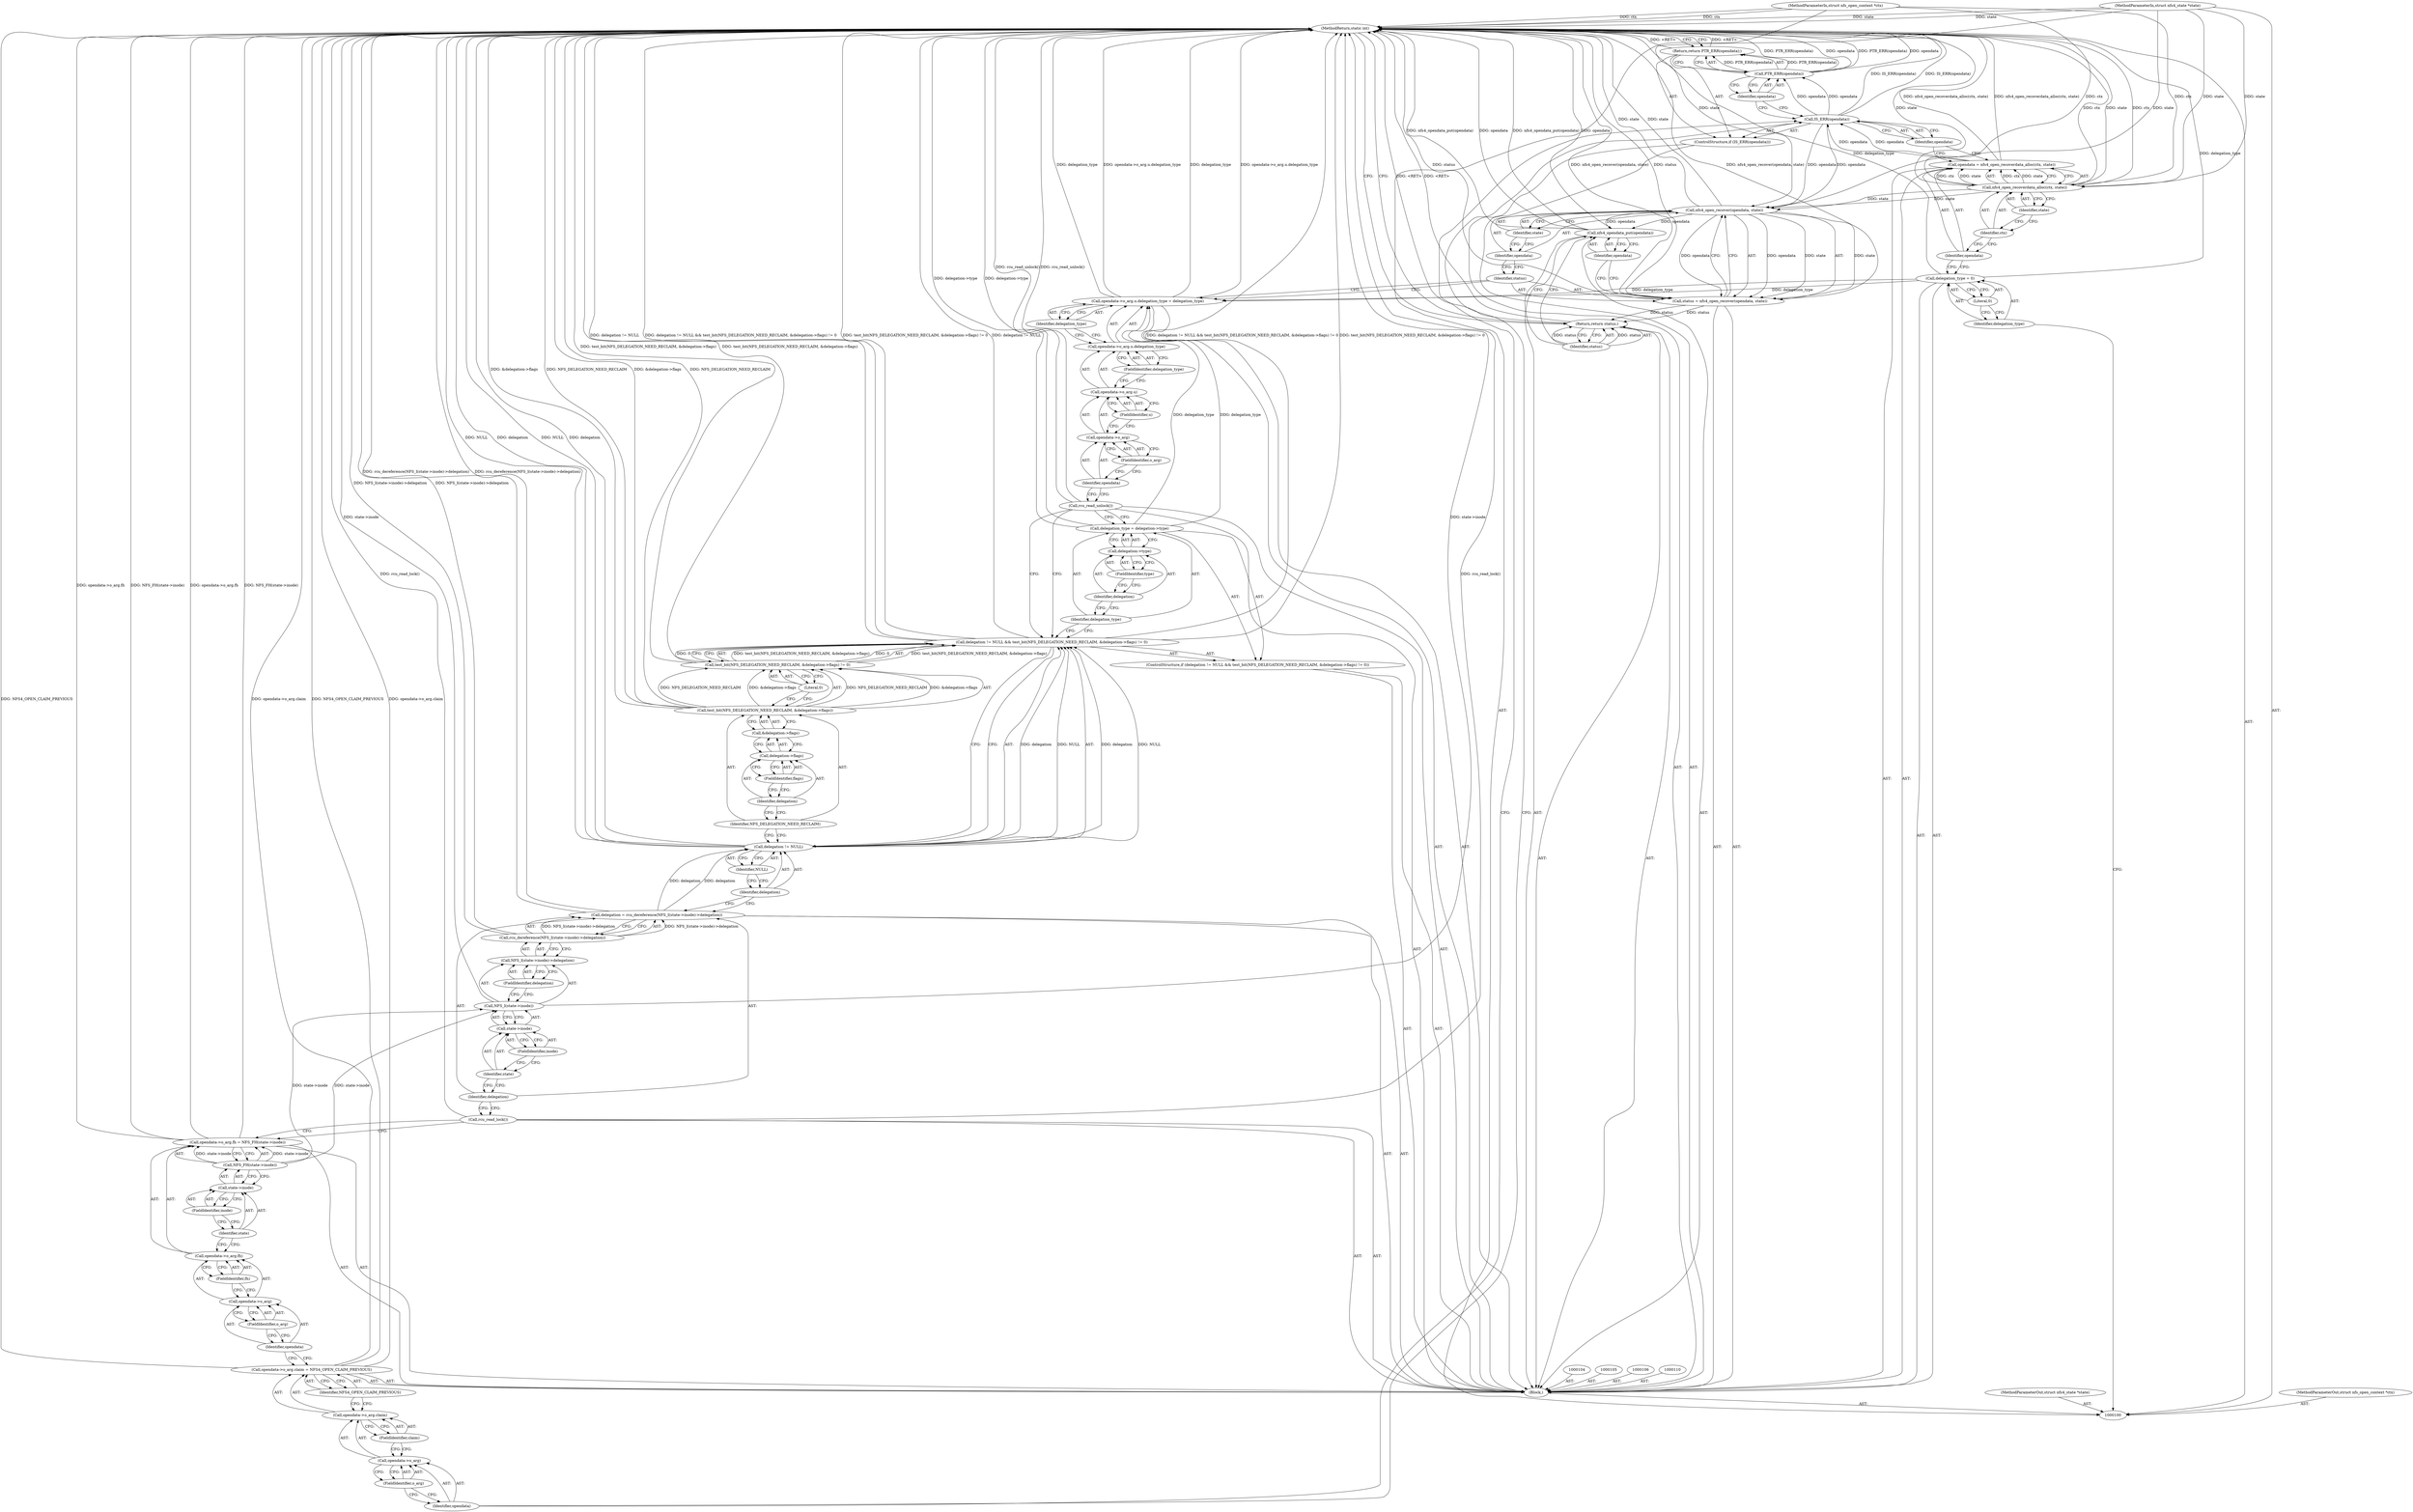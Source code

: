 digraph "0_linux_dc0b027dfadfcb8a5504f7d8052754bf8d501ab9_2" {
"1000186" [label="(MethodReturn,static int)"];
"1000101" [label="(MethodParameterIn,struct nfs_open_context *ctx)"];
"1000271" [label="(MethodParameterOut,struct nfs_open_context *ctx)"];
"1000102" [label="(MethodParameterIn,struct nfs4_state *state)"];
"1000272" [label="(MethodParameterOut,struct nfs4_state *state)"];
"1000121" [label="(Identifier,opendata)"];
"1000119" [label="(Return,return PTR_ERR(opendata);)"];
"1000120" [label="(Call,PTR_ERR(opendata))"];
"1000122" [label="(Call,opendata->o_arg.claim = NFS4_OPEN_CLAIM_PREVIOUS)"];
"1000123" [label="(Call,opendata->o_arg.claim)"];
"1000124" [label="(Call,opendata->o_arg)"];
"1000125" [label="(Identifier,opendata)"];
"1000126" [label="(FieldIdentifier,o_arg)"];
"1000127" [label="(FieldIdentifier,claim)"];
"1000128" [label="(Identifier,NFS4_OPEN_CLAIM_PREVIOUS)"];
"1000129" [label="(Call,opendata->o_arg.fh = NFS_FH(state->inode))"];
"1000130" [label="(Call,opendata->o_arg.fh)"];
"1000131" [label="(Call,opendata->o_arg)"];
"1000132" [label="(Identifier,opendata)"];
"1000133" [label="(FieldIdentifier,o_arg)"];
"1000134" [label="(FieldIdentifier,fh)"];
"1000135" [label="(Call,NFS_FH(state->inode))"];
"1000136" [label="(Call,state->inode)"];
"1000137" [label="(Identifier,state)"];
"1000138" [label="(FieldIdentifier,inode)"];
"1000139" [label="(Call,rcu_read_lock())"];
"1000140" [label="(Call,delegation = rcu_dereference(NFS_I(state->inode)->delegation))"];
"1000141" [label="(Identifier,delegation)"];
"1000142" [label="(Call,rcu_dereference(NFS_I(state->inode)->delegation))"];
"1000143" [label="(Call,NFS_I(state->inode)->delegation)"];
"1000144" [label="(Call,NFS_I(state->inode))"];
"1000145" [label="(Call,state->inode)"];
"1000146" [label="(Identifier,state)"];
"1000147" [label="(FieldIdentifier,inode)"];
"1000148" [label="(FieldIdentifier,delegation)"];
"1000149" [label="(ControlStructure,if (delegation != NULL && test_bit(NFS_DELEGATION_NEED_RECLAIM, &delegation->flags) != 0))"];
"1000153" [label="(Identifier,NULL)"];
"1000154" [label="(Call,test_bit(NFS_DELEGATION_NEED_RECLAIM, &delegation->flags) != 0)"];
"1000155" [label="(Call,test_bit(NFS_DELEGATION_NEED_RECLAIM, &delegation->flags))"];
"1000156" [label="(Identifier,NFS_DELEGATION_NEED_RECLAIM)"];
"1000150" [label="(Call,delegation != NULL && test_bit(NFS_DELEGATION_NEED_RECLAIM, &delegation->flags) != 0)"];
"1000151" [label="(Call,delegation != NULL)"];
"1000152" [label="(Identifier,delegation)"];
"1000157" [label="(Call,&delegation->flags)"];
"1000158" [label="(Call,delegation->flags)"];
"1000159" [label="(Identifier,delegation)"];
"1000160" [label="(FieldIdentifier,flags)"];
"1000161" [label="(Literal,0)"];
"1000162" [label="(Call,delegation_type = delegation->type)"];
"1000163" [label="(Identifier,delegation_type)"];
"1000164" [label="(Call,delegation->type)"];
"1000165" [label="(Identifier,delegation)"];
"1000166" [label="(FieldIdentifier,type)"];
"1000167" [label="(Call,rcu_read_unlock())"];
"1000168" [label="(Call,opendata->o_arg.u.delegation_type = delegation_type)"];
"1000169" [label="(Call,opendata->o_arg.u.delegation_type)"];
"1000170" [label="(Call,opendata->o_arg.u)"];
"1000171" [label="(Call,opendata->o_arg)"];
"1000172" [label="(Identifier,opendata)"];
"1000173" [label="(FieldIdentifier,o_arg)"];
"1000174" [label="(FieldIdentifier,u)"];
"1000175" [label="(FieldIdentifier,delegation_type)"];
"1000176" [label="(Identifier,delegation_type)"];
"1000177" [label="(Call,status = nfs4_open_recover(opendata, state))"];
"1000178" [label="(Identifier,status)"];
"1000179" [label="(Call,nfs4_open_recover(opendata, state))"];
"1000180" [label="(Identifier,opendata)"];
"1000181" [label="(Identifier,state)"];
"1000103" [label="(Block,)"];
"1000182" [label="(Call,nfs4_opendata_put(opendata))"];
"1000183" [label="(Identifier,opendata)"];
"1000184" [label="(Return,return status;)"];
"1000185" [label="(Identifier,status)"];
"1000109" [label="(Literal,0)"];
"1000107" [label="(Call,delegation_type = 0)"];
"1000108" [label="(Identifier,delegation_type)"];
"1000113" [label="(Call,nfs4_open_recoverdata_alloc(ctx, state))"];
"1000111" [label="(Call,opendata = nfs4_open_recoverdata_alloc(ctx, state))"];
"1000112" [label="(Identifier,opendata)"];
"1000114" [label="(Identifier,ctx)"];
"1000115" [label="(Identifier,state)"];
"1000116" [label="(ControlStructure,if (IS_ERR(opendata)))"];
"1000118" [label="(Identifier,opendata)"];
"1000117" [label="(Call,IS_ERR(opendata))"];
"1000186" -> "1000100"  [label="AST: "];
"1000186" -> "1000119"  [label="CFG: "];
"1000186" -> "1000184"  [label="CFG: "];
"1000184" -> "1000186"  [label="DDG: <RET>"];
"1000119" -> "1000186"  [label="DDG: <RET>"];
"1000140" -> "1000186"  [label="DDG: rcu_dereference(NFS_I(state->inode)->delegation)"];
"1000107" -> "1000186"  [label="DDG: delegation_type"];
"1000168" -> "1000186"  [label="DDG: opendata->o_arg.u.delegation_type"];
"1000168" -> "1000186"  [label="DDG: delegation_type"];
"1000155" -> "1000186"  [label="DDG: &delegation->flags"];
"1000155" -> "1000186"  [label="DDG: NFS_DELEGATION_NEED_RECLAIM"];
"1000177" -> "1000186"  [label="DDG: nfs4_open_recover(opendata, state)"];
"1000177" -> "1000186"  [label="DDG: status"];
"1000113" -> "1000186"  [label="DDG: ctx"];
"1000113" -> "1000186"  [label="DDG: state"];
"1000179" -> "1000186"  [label="DDG: state"];
"1000151" -> "1000186"  [label="DDG: NULL"];
"1000151" -> "1000186"  [label="DDG: delegation"];
"1000102" -> "1000186"  [label="DDG: state"];
"1000150" -> "1000186"  [label="DDG: test_bit(NFS_DELEGATION_NEED_RECLAIM, &delegation->flags) != 0"];
"1000150" -> "1000186"  [label="DDG: delegation != NULL"];
"1000150" -> "1000186"  [label="DDG: delegation != NULL && test_bit(NFS_DELEGATION_NEED_RECLAIM, &delegation->flags) != 0"];
"1000182" -> "1000186"  [label="DDG: nfs4_opendata_put(opendata)"];
"1000182" -> "1000186"  [label="DDG: opendata"];
"1000117" -> "1000186"  [label="DDG: IS_ERR(opendata)"];
"1000129" -> "1000186"  [label="DDG: opendata->o_arg.fh"];
"1000129" -> "1000186"  [label="DDG: NFS_FH(state->inode)"];
"1000162" -> "1000186"  [label="DDG: delegation->type"];
"1000122" -> "1000186"  [label="DDG: opendata->o_arg.claim"];
"1000122" -> "1000186"  [label="DDG: NFS4_OPEN_CLAIM_PREVIOUS"];
"1000139" -> "1000186"  [label="DDG: rcu_read_lock()"];
"1000154" -> "1000186"  [label="DDG: test_bit(NFS_DELEGATION_NEED_RECLAIM, &delegation->flags)"];
"1000167" -> "1000186"  [label="DDG: rcu_read_unlock()"];
"1000120" -> "1000186"  [label="DDG: opendata"];
"1000120" -> "1000186"  [label="DDG: PTR_ERR(opendata)"];
"1000111" -> "1000186"  [label="DDG: nfs4_open_recoverdata_alloc(ctx, state)"];
"1000101" -> "1000186"  [label="DDG: ctx"];
"1000142" -> "1000186"  [label="DDG: NFS_I(state->inode)->delegation"];
"1000144" -> "1000186"  [label="DDG: state->inode"];
"1000101" -> "1000100"  [label="AST: "];
"1000101" -> "1000186"  [label="DDG: ctx"];
"1000101" -> "1000113"  [label="DDG: ctx"];
"1000271" -> "1000100"  [label="AST: "];
"1000102" -> "1000100"  [label="AST: "];
"1000102" -> "1000186"  [label="DDG: state"];
"1000102" -> "1000113"  [label="DDG: state"];
"1000102" -> "1000179"  [label="DDG: state"];
"1000272" -> "1000100"  [label="AST: "];
"1000121" -> "1000120"  [label="AST: "];
"1000121" -> "1000117"  [label="CFG: "];
"1000120" -> "1000121"  [label="CFG: "];
"1000119" -> "1000116"  [label="AST: "];
"1000119" -> "1000120"  [label="CFG: "];
"1000120" -> "1000119"  [label="AST: "];
"1000186" -> "1000119"  [label="CFG: "];
"1000119" -> "1000186"  [label="DDG: <RET>"];
"1000120" -> "1000119"  [label="DDG: PTR_ERR(opendata)"];
"1000120" -> "1000119"  [label="AST: "];
"1000120" -> "1000121"  [label="CFG: "];
"1000121" -> "1000120"  [label="AST: "];
"1000119" -> "1000120"  [label="CFG: "];
"1000120" -> "1000186"  [label="DDG: opendata"];
"1000120" -> "1000186"  [label="DDG: PTR_ERR(opendata)"];
"1000120" -> "1000119"  [label="DDG: PTR_ERR(opendata)"];
"1000117" -> "1000120"  [label="DDG: opendata"];
"1000122" -> "1000103"  [label="AST: "];
"1000122" -> "1000128"  [label="CFG: "];
"1000123" -> "1000122"  [label="AST: "];
"1000128" -> "1000122"  [label="AST: "];
"1000132" -> "1000122"  [label="CFG: "];
"1000122" -> "1000186"  [label="DDG: opendata->o_arg.claim"];
"1000122" -> "1000186"  [label="DDG: NFS4_OPEN_CLAIM_PREVIOUS"];
"1000123" -> "1000122"  [label="AST: "];
"1000123" -> "1000127"  [label="CFG: "];
"1000124" -> "1000123"  [label="AST: "];
"1000127" -> "1000123"  [label="AST: "];
"1000128" -> "1000123"  [label="CFG: "];
"1000124" -> "1000123"  [label="AST: "];
"1000124" -> "1000126"  [label="CFG: "];
"1000125" -> "1000124"  [label="AST: "];
"1000126" -> "1000124"  [label="AST: "];
"1000127" -> "1000124"  [label="CFG: "];
"1000125" -> "1000124"  [label="AST: "];
"1000125" -> "1000117"  [label="CFG: "];
"1000126" -> "1000125"  [label="CFG: "];
"1000126" -> "1000124"  [label="AST: "];
"1000126" -> "1000125"  [label="CFG: "];
"1000124" -> "1000126"  [label="CFG: "];
"1000127" -> "1000123"  [label="AST: "];
"1000127" -> "1000124"  [label="CFG: "];
"1000123" -> "1000127"  [label="CFG: "];
"1000128" -> "1000122"  [label="AST: "];
"1000128" -> "1000123"  [label="CFG: "];
"1000122" -> "1000128"  [label="CFG: "];
"1000129" -> "1000103"  [label="AST: "];
"1000129" -> "1000135"  [label="CFG: "];
"1000130" -> "1000129"  [label="AST: "];
"1000135" -> "1000129"  [label="AST: "];
"1000139" -> "1000129"  [label="CFG: "];
"1000129" -> "1000186"  [label="DDG: opendata->o_arg.fh"];
"1000129" -> "1000186"  [label="DDG: NFS_FH(state->inode)"];
"1000135" -> "1000129"  [label="DDG: state->inode"];
"1000130" -> "1000129"  [label="AST: "];
"1000130" -> "1000134"  [label="CFG: "];
"1000131" -> "1000130"  [label="AST: "];
"1000134" -> "1000130"  [label="AST: "];
"1000137" -> "1000130"  [label="CFG: "];
"1000131" -> "1000130"  [label="AST: "];
"1000131" -> "1000133"  [label="CFG: "];
"1000132" -> "1000131"  [label="AST: "];
"1000133" -> "1000131"  [label="AST: "];
"1000134" -> "1000131"  [label="CFG: "];
"1000132" -> "1000131"  [label="AST: "];
"1000132" -> "1000122"  [label="CFG: "];
"1000133" -> "1000132"  [label="CFG: "];
"1000133" -> "1000131"  [label="AST: "];
"1000133" -> "1000132"  [label="CFG: "];
"1000131" -> "1000133"  [label="CFG: "];
"1000134" -> "1000130"  [label="AST: "];
"1000134" -> "1000131"  [label="CFG: "];
"1000130" -> "1000134"  [label="CFG: "];
"1000135" -> "1000129"  [label="AST: "];
"1000135" -> "1000136"  [label="CFG: "];
"1000136" -> "1000135"  [label="AST: "];
"1000129" -> "1000135"  [label="CFG: "];
"1000135" -> "1000129"  [label="DDG: state->inode"];
"1000135" -> "1000144"  [label="DDG: state->inode"];
"1000136" -> "1000135"  [label="AST: "];
"1000136" -> "1000138"  [label="CFG: "];
"1000137" -> "1000136"  [label="AST: "];
"1000138" -> "1000136"  [label="AST: "];
"1000135" -> "1000136"  [label="CFG: "];
"1000137" -> "1000136"  [label="AST: "];
"1000137" -> "1000130"  [label="CFG: "];
"1000138" -> "1000137"  [label="CFG: "];
"1000138" -> "1000136"  [label="AST: "];
"1000138" -> "1000137"  [label="CFG: "];
"1000136" -> "1000138"  [label="CFG: "];
"1000139" -> "1000103"  [label="AST: "];
"1000139" -> "1000129"  [label="CFG: "];
"1000141" -> "1000139"  [label="CFG: "];
"1000139" -> "1000186"  [label="DDG: rcu_read_lock()"];
"1000140" -> "1000103"  [label="AST: "];
"1000140" -> "1000142"  [label="CFG: "];
"1000141" -> "1000140"  [label="AST: "];
"1000142" -> "1000140"  [label="AST: "];
"1000152" -> "1000140"  [label="CFG: "];
"1000140" -> "1000186"  [label="DDG: rcu_dereference(NFS_I(state->inode)->delegation)"];
"1000142" -> "1000140"  [label="DDG: NFS_I(state->inode)->delegation"];
"1000140" -> "1000151"  [label="DDG: delegation"];
"1000141" -> "1000140"  [label="AST: "];
"1000141" -> "1000139"  [label="CFG: "];
"1000146" -> "1000141"  [label="CFG: "];
"1000142" -> "1000140"  [label="AST: "];
"1000142" -> "1000143"  [label="CFG: "];
"1000143" -> "1000142"  [label="AST: "];
"1000140" -> "1000142"  [label="CFG: "];
"1000142" -> "1000186"  [label="DDG: NFS_I(state->inode)->delegation"];
"1000142" -> "1000140"  [label="DDG: NFS_I(state->inode)->delegation"];
"1000143" -> "1000142"  [label="AST: "];
"1000143" -> "1000148"  [label="CFG: "];
"1000144" -> "1000143"  [label="AST: "];
"1000148" -> "1000143"  [label="AST: "];
"1000142" -> "1000143"  [label="CFG: "];
"1000144" -> "1000143"  [label="AST: "];
"1000144" -> "1000145"  [label="CFG: "];
"1000145" -> "1000144"  [label="AST: "];
"1000148" -> "1000144"  [label="CFG: "];
"1000144" -> "1000186"  [label="DDG: state->inode"];
"1000135" -> "1000144"  [label="DDG: state->inode"];
"1000145" -> "1000144"  [label="AST: "];
"1000145" -> "1000147"  [label="CFG: "];
"1000146" -> "1000145"  [label="AST: "];
"1000147" -> "1000145"  [label="AST: "];
"1000144" -> "1000145"  [label="CFG: "];
"1000146" -> "1000145"  [label="AST: "];
"1000146" -> "1000141"  [label="CFG: "];
"1000147" -> "1000146"  [label="CFG: "];
"1000147" -> "1000145"  [label="AST: "];
"1000147" -> "1000146"  [label="CFG: "];
"1000145" -> "1000147"  [label="CFG: "];
"1000148" -> "1000143"  [label="AST: "];
"1000148" -> "1000144"  [label="CFG: "];
"1000143" -> "1000148"  [label="CFG: "];
"1000149" -> "1000103"  [label="AST: "];
"1000150" -> "1000149"  [label="AST: "];
"1000162" -> "1000149"  [label="AST: "];
"1000153" -> "1000151"  [label="AST: "];
"1000153" -> "1000152"  [label="CFG: "];
"1000151" -> "1000153"  [label="CFG: "];
"1000154" -> "1000150"  [label="AST: "];
"1000154" -> "1000161"  [label="CFG: "];
"1000155" -> "1000154"  [label="AST: "];
"1000161" -> "1000154"  [label="AST: "];
"1000150" -> "1000154"  [label="CFG: "];
"1000154" -> "1000186"  [label="DDG: test_bit(NFS_DELEGATION_NEED_RECLAIM, &delegation->flags)"];
"1000154" -> "1000150"  [label="DDG: test_bit(NFS_DELEGATION_NEED_RECLAIM, &delegation->flags)"];
"1000154" -> "1000150"  [label="DDG: 0"];
"1000155" -> "1000154"  [label="DDG: NFS_DELEGATION_NEED_RECLAIM"];
"1000155" -> "1000154"  [label="DDG: &delegation->flags"];
"1000155" -> "1000154"  [label="AST: "];
"1000155" -> "1000157"  [label="CFG: "];
"1000156" -> "1000155"  [label="AST: "];
"1000157" -> "1000155"  [label="AST: "];
"1000161" -> "1000155"  [label="CFG: "];
"1000155" -> "1000186"  [label="DDG: &delegation->flags"];
"1000155" -> "1000186"  [label="DDG: NFS_DELEGATION_NEED_RECLAIM"];
"1000155" -> "1000154"  [label="DDG: NFS_DELEGATION_NEED_RECLAIM"];
"1000155" -> "1000154"  [label="DDG: &delegation->flags"];
"1000156" -> "1000155"  [label="AST: "];
"1000156" -> "1000151"  [label="CFG: "];
"1000159" -> "1000156"  [label="CFG: "];
"1000150" -> "1000149"  [label="AST: "];
"1000150" -> "1000151"  [label="CFG: "];
"1000150" -> "1000154"  [label="CFG: "];
"1000151" -> "1000150"  [label="AST: "];
"1000154" -> "1000150"  [label="AST: "];
"1000163" -> "1000150"  [label="CFG: "];
"1000167" -> "1000150"  [label="CFG: "];
"1000150" -> "1000186"  [label="DDG: test_bit(NFS_DELEGATION_NEED_RECLAIM, &delegation->flags) != 0"];
"1000150" -> "1000186"  [label="DDG: delegation != NULL"];
"1000150" -> "1000186"  [label="DDG: delegation != NULL && test_bit(NFS_DELEGATION_NEED_RECLAIM, &delegation->flags) != 0"];
"1000151" -> "1000150"  [label="DDG: delegation"];
"1000151" -> "1000150"  [label="DDG: NULL"];
"1000154" -> "1000150"  [label="DDG: test_bit(NFS_DELEGATION_NEED_RECLAIM, &delegation->flags)"];
"1000154" -> "1000150"  [label="DDG: 0"];
"1000151" -> "1000150"  [label="AST: "];
"1000151" -> "1000153"  [label="CFG: "];
"1000152" -> "1000151"  [label="AST: "];
"1000153" -> "1000151"  [label="AST: "];
"1000156" -> "1000151"  [label="CFG: "];
"1000150" -> "1000151"  [label="CFG: "];
"1000151" -> "1000186"  [label="DDG: NULL"];
"1000151" -> "1000186"  [label="DDG: delegation"];
"1000151" -> "1000150"  [label="DDG: delegation"];
"1000151" -> "1000150"  [label="DDG: NULL"];
"1000140" -> "1000151"  [label="DDG: delegation"];
"1000152" -> "1000151"  [label="AST: "];
"1000152" -> "1000140"  [label="CFG: "];
"1000153" -> "1000152"  [label="CFG: "];
"1000157" -> "1000155"  [label="AST: "];
"1000157" -> "1000158"  [label="CFG: "];
"1000158" -> "1000157"  [label="AST: "];
"1000155" -> "1000157"  [label="CFG: "];
"1000158" -> "1000157"  [label="AST: "];
"1000158" -> "1000160"  [label="CFG: "];
"1000159" -> "1000158"  [label="AST: "];
"1000160" -> "1000158"  [label="AST: "];
"1000157" -> "1000158"  [label="CFG: "];
"1000159" -> "1000158"  [label="AST: "];
"1000159" -> "1000156"  [label="CFG: "];
"1000160" -> "1000159"  [label="CFG: "];
"1000160" -> "1000158"  [label="AST: "];
"1000160" -> "1000159"  [label="CFG: "];
"1000158" -> "1000160"  [label="CFG: "];
"1000161" -> "1000154"  [label="AST: "];
"1000161" -> "1000155"  [label="CFG: "];
"1000154" -> "1000161"  [label="CFG: "];
"1000162" -> "1000149"  [label="AST: "];
"1000162" -> "1000164"  [label="CFG: "];
"1000163" -> "1000162"  [label="AST: "];
"1000164" -> "1000162"  [label="AST: "];
"1000167" -> "1000162"  [label="CFG: "];
"1000162" -> "1000186"  [label="DDG: delegation->type"];
"1000162" -> "1000168"  [label="DDG: delegation_type"];
"1000163" -> "1000162"  [label="AST: "];
"1000163" -> "1000150"  [label="CFG: "];
"1000165" -> "1000163"  [label="CFG: "];
"1000164" -> "1000162"  [label="AST: "];
"1000164" -> "1000166"  [label="CFG: "];
"1000165" -> "1000164"  [label="AST: "];
"1000166" -> "1000164"  [label="AST: "];
"1000162" -> "1000164"  [label="CFG: "];
"1000165" -> "1000164"  [label="AST: "];
"1000165" -> "1000163"  [label="CFG: "];
"1000166" -> "1000165"  [label="CFG: "];
"1000166" -> "1000164"  [label="AST: "];
"1000166" -> "1000165"  [label="CFG: "];
"1000164" -> "1000166"  [label="CFG: "];
"1000167" -> "1000103"  [label="AST: "];
"1000167" -> "1000162"  [label="CFG: "];
"1000167" -> "1000150"  [label="CFG: "];
"1000172" -> "1000167"  [label="CFG: "];
"1000167" -> "1000186"  [label="DDG: rcu_read_unlock()"];
"1000168" -> "1000103"  [label="AST: "];
"1000168" -> "1000176"  [label="CFG: "];
"1000169" -> "1000168"  [label="AST: "];
"1000176" -> "1000168"  [label="AST: "];
"1000178" -> "1000168"  [label="CFG: "];
"1000168" -> "1000186"  [label="DDG: opendata->o_arg.u.delegation_type"];
"1000168" -> "1000186"  [label="DDG: delegation_type"];
"1000107" -> "1000168"  [label="DDG: delegation_type"];
"1000162" -> "1000168"  [label="DDG: delegation_type"];
"1000169" -> "1000168"  [label="AST: "];
"1000169" -> "1000175"  [label="CFG: "];
"1000170" -> "1000169"  [label="AST: "];
"1000175" -> "1000169"  [label="AST: "];
"1000176" -> "1000169"  [label="CFG: "];
"1000170" -> "1000169"  [label="AST: "];
"1000170" -> "1000174"  [label="CFG: "];
"1000171" -> "1000170"  [label="AST: "];
"1000174" -> "1000170"  [label="AST: "];
"1000175" -> "1000170"  [label="CFG: "];
"1000171" -> "1000170"  [label="AST: "];
"1000171" -> "1000173"  [label="CFG: "];
"1000172" -> "1000171"  [label="AST: "];
"1000173" -> "1000171"  [label="AST: "];
"1000174" -> "1000171"  [label="CFG: "];
"1000172" -> "1000171"  [label="AST: "];
"1000172" -> "1000167"  [label="CFG: "];
"1000173" -> "1000172"  [label="CFG: "];
"1000173" -> "1000171"  [label="AST: "];
"1000173" -> "1000172"  [label="CFG: "];
"1000171" -> "1000173"  [label="CFG: "];
"1000174" -> "1000170"  [label="AST: "];
"1000174" -> "1000171"  [label="CFG: "];
"1000170" -> "1000174"  [label="CFG: "];
"1000175" -> "1000169"  [label="AST: "];
"1000175" -> "1000170"  [label="CFG: "];
"1000169" -> "1000175"  [label="CFG: "];
"1000176" -> "1000168"  [label="AST: "];
"1000176" -> "1000169"  [label="CFG: "];
"1000168" -> "1000176"  [label="CFG: "];
"1000177" -> "1000103"  [label="AST: "];
"1000177" -> "1000179"  [label="CFG: "];
"1000178" -> "1000177"  [label="AST: "];
"1000179" -> "1000177"  [label="AST: "];
"1000183" -> "1000177"  [label="CFG: "];
"1000177" -> "1000186"  [label="DDG: nfs4_open_recover(opendata, state)"];
"1000177" -> "1000186"  [label="DDG: status"];
"1000179" -> "1000177"  [label="DDG: opendata"];
"1000179" -> "1000177"  [label="DDG: state"];
"1000177" -> "1000184"  [label="DDG: status"];
"1000178" -> "1000177"  [label="AST: "];
"1000178" -> "1000168"  [label="CFG: "];
"1000180" -> "1000178"  [label="CFG: "];
"1000179" -> "1000177"  [label="AST: "];
"1000179" -> "1000181"  [label="CFG: "];
"1000180" -> "1000179"  [label="AST: "];
"1000181" -> "1000179"  [label="AST: "];
"1000177" -> "1000179"  [label="CFG: "];
"1000179" -> "1000186"  [label="DDG: state"];
"1000179" -> "1000177"  [label="DDG: opendata"];
"1000179" -> "1000177"  [label="DDG: state"];
"1000117" -> "1000179"  [label="DDG: opendata"];
"1000113" -> "1000179"  [label="DDG: state"];
"1000102" -> "1000179"  [label="DDG: state"];
"1000179" -> "1000182"  [label="DDG: opendata"];
"1000180" -> "1000179"  [label="AST: "];
"1000180" -> "1000178"  [label="CFG: "];
"1000181" -> "1000180"  [label="CFG: "];
"1000181" -> "1000179"  [label="AST: "];
"1000181" -> "1000180"  [label="CFG: "];
"1000179" -> "1000181"  [label="CFG: "];
"1000103" -> "1000100"  [label="AST: "];
"1000104" -> "1000103"  [label="AST: "];
"1000105" -> "1000103"  [label="AST: "];
"1000106" -> "1000103"  [label="AST: "];
"1000107" -> "1000103"  [label="AST: "];
"1000110" -> "1000103"  [label="AST: "];
"1000111" -> "1000103"  [label="AST: "];
"1000116" -> "1000103"  [label="AST: "];
"1000122" -> "1000103"  [label="AST: "];
"1000129" -> "1000103"  [label="AST: "];
"1000139" -> "1000103"  [label="AST: "];
"1000140" -> "1000103"  [label="AST: "];
"1000149" -> "1000103"  [label="AST: "];
"1000167" -> "1000103"  [label="AST: "];
"1000168" -> "1000103"  [label="AST: "];
"1000177" -> "1000103"  [label="AST: "];
"1000182" -> "1000103"  [label="AST: "];
"1000184" -> "1000103"  [label="AST: "];
"1000182" -> "1000103"  [label="AST: "];
"1000182" -> "1000183"  [label="CFG: "];
"1000183" -> "1000182"  [label="AST: "];
"1000185" -> "1000182"  [label="CFG: "];
"1000182" -> "1000186"  [label="DDG: nfs4_opendata_put(opendata)"];
"1000182" -> "1000186"  [label="DDG: opendata"];
"1000179" -> "1000182"  [label="DDG: opendata"];
"1000183" -> "1000182"  [label="AST: "];
"1000183" -> "1000177"  [label="CFG: "];
"1000182" -> "1000183"  [label="CFG: "];
"1000184" -> "1000103"  [label="AST: "];
"1000184" -> "1000185"  [label="CFG: "];
"1000185" -> "1000184"  [label="AST: "];
"1000186" -> "1000184"  [label="CFG: "];
"1000184" -> "1000186"  [label="DDG: <RET>"];
"1000185" -> "1000184"  [label="DDG: status"];
"1000177" -> "1000184"  [label="DDG: status"];
"1000185" -> "1000184"  [label="AST: "];
"1000185" -> "1000182"  [label="CFG: "];
"1000184" -> "1000185"  [label="CFG: "];
"1000185" -> "1000184"  [label="DDG: status"];
"1000109" -> "1000107"  [label="AST: "];
"1000109" -> "1000108"  [label="CFG: "];
"1000107" -> "1000109"  [label="CFG: "];
"1000107" -> "1000103"  [label="AST: "];
"1000107" -> "1000109"  [label="CFG: "];
"1000108" -> "1000107"  [label="AST: "];
"1000109" -> "1000107"  [label="AST: "];
"1000112" -> "1000107"  [label="CFG: "];
"1000107" -> "1000186"  [label="DDG: delegation_type"];
"1000107" -> "1000168"  [label="DDG: delegation_type"];
"1000108" -> "1000107"  [label="AST: "];
"1000108" -> "1000100"  [label="CFG: "];
"1000109" -> "1000108"  [label="CFG: "];
"1000113" -> "1000111"  [label="AST: "];
"1000113" -> "1000115"  [label="CFG: "];
"1000114" -> "1000113"  [label="AST: "];
"1000115" -> "1000113"  [label="AST: "];
"1000111" -> "1000113"  [label="CFG: "];
"1000113" -> "1000186"  [label="DDG: ctx"];
"1000113" -> "1000186"  [label="DDG: state"];
"1000113" -> "1000111"  [label="DDG: ctx"];
"1000113" -> "1000111"  [label="DDG: state"];
"1000101" -> "1000113"  [label="DDG: ctx"];
"1000102" -> "1000113"  [label="DDG: state"];
"1000113" -> "1000179"  [label="DDG: state"];
"1000111" -> "1000103"  [label="AST: "];
"1000111" -> "1000113"  [label="CFG: "];
"1000112" -> "1000111"  [label="AST: "];
"1000113" -> "1000111"  [label="AST: "];
"1000118" -> "1000111"  [label="CFG: "];
"1000111" -> "1000186"  [label="DDG: nfs4_open_recoverdata_alloc(ctx, state)"];
"1000113" -> "1000111"  [label="DDG: ctx"];
"1000113" -> "1000111"  [label="DDG: state"];
"1000111" -> "1000117"  [label="DDG: opendata"];
"1000112" -> "1000111"  [label="AST: "];
"1000112" -> "1000107"  [label="CFG: "];
"1000114" -> "1000112"  [label="CFG: "];
"1000114" -> "1000113"  [label="AST: "];
"1000114" -> "1000112"  [label="CFG: "];
"1000115" -> "1000114"  [label="CFG: "];
"1000115" -> "1000113"  [label="AST: "];
"1000115" -> "1000114"  [label="CFG: "];
"1000113" -> "1000115"  [label="CFG: "];
"1000116" -> "1000103"  [label="AST: "];
"1000117" -> "1000116"  [label="AST: "];
"1000119" -> "1000116"  [label="AST: "];
"1000118" -> "1000117"  [label="AST: "];
"1000118" -> "1000111"  [label="CFG: "];
"1000117" -> "1000118"  [label="CFG: "];
"1000117" -> "1000116"  [label="AST: "];
"1000117" -> "1000118"  [label="CFG: "];
"1000118" -> "1000117"  [label="AST: "];
"1000121" -> "1000117"  [label="CFG: "];
"1000125" -> "1000117"  [label="CFG: "];
"1000117" -> "1000186"  [label="DDG: IS_ERR(opendata)"];
"1000111" -> "1000117"  [label="DDG: opendata"];
"1000117" -> "1000120"  [label="DDG: opendata"];
"1000117" -> "1000179"  [label="DDG: opendata"];
}
